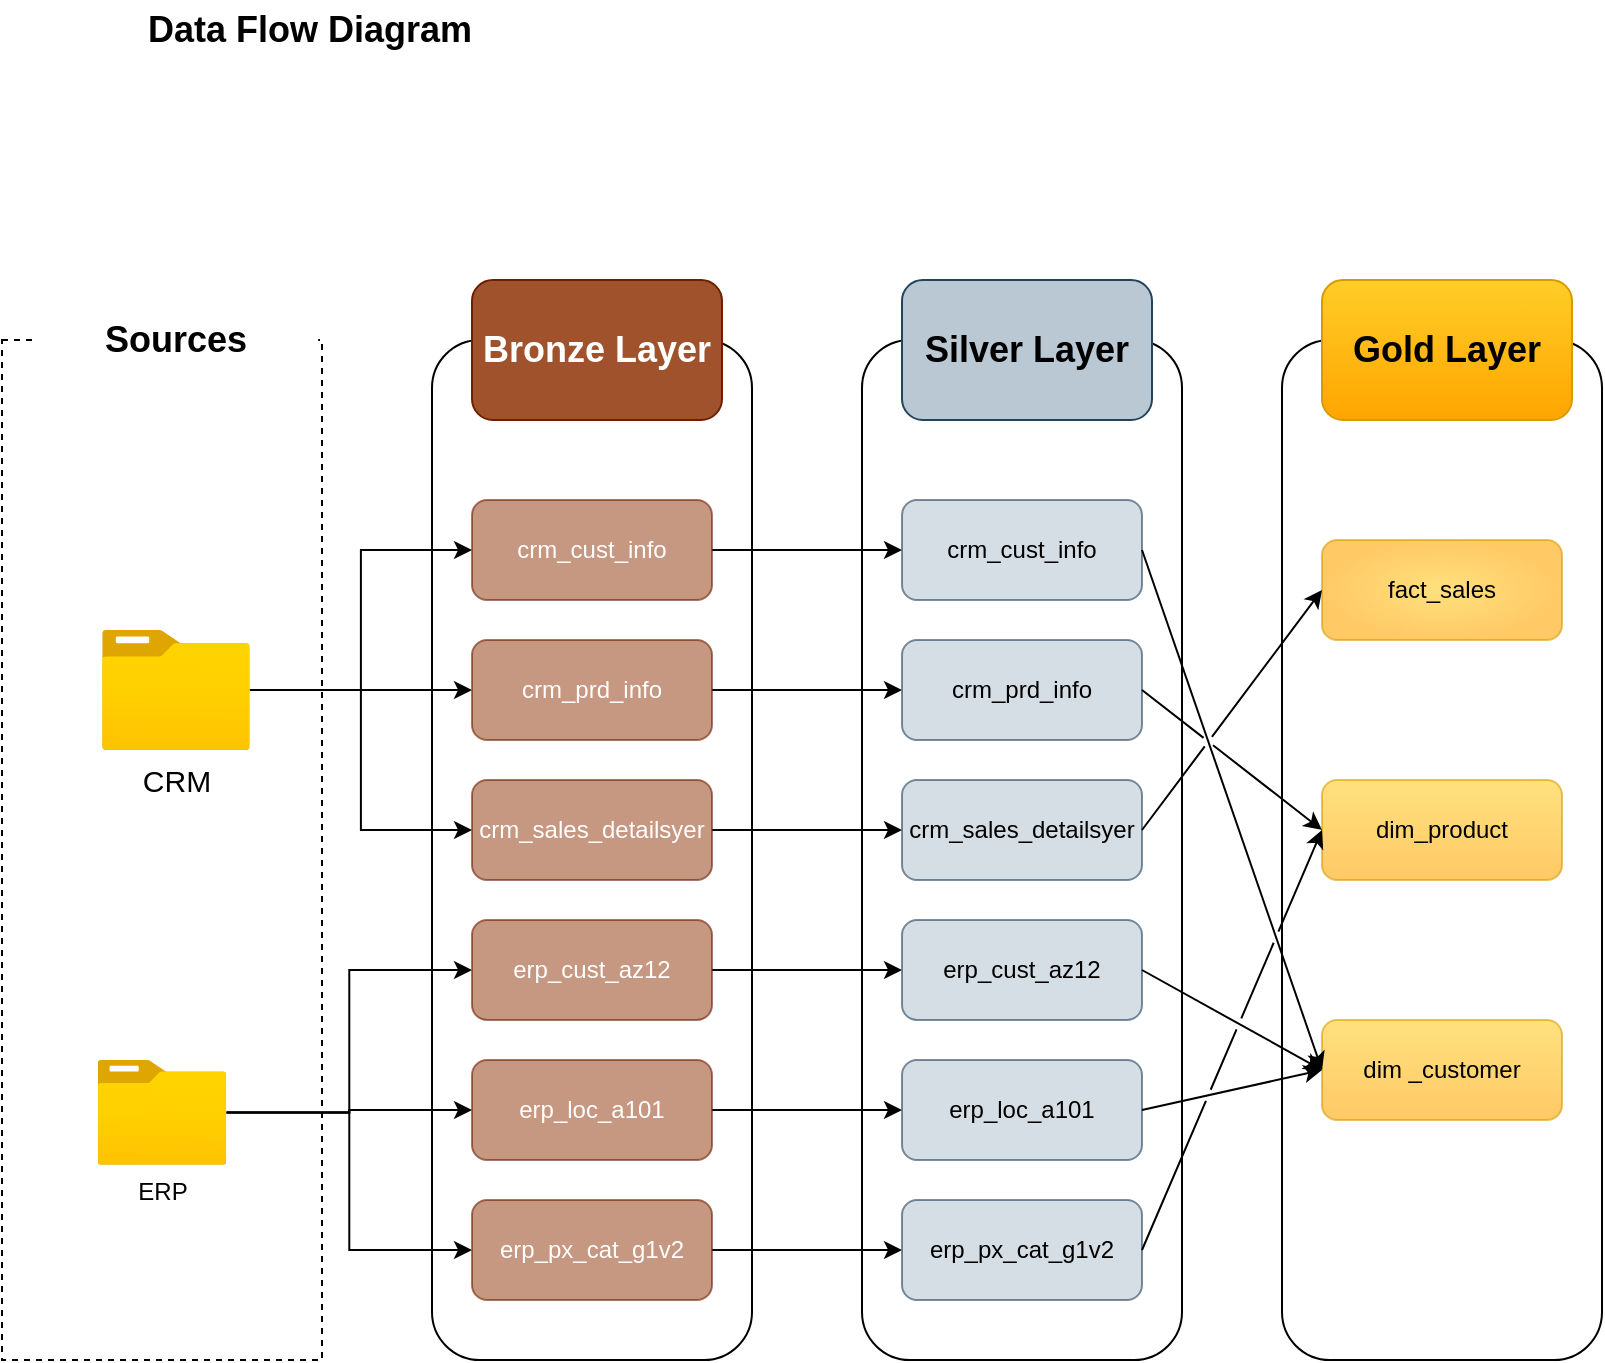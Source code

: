 <mxfile version="27.0.5">
  <diagram name="Page-1" id="dPFuvmgrjXOySzVUigtR">
    <mxGraphModel dx="683" dy="1545" grid="1" gridSize="10" guides="1" tooltips="1" connect="1" arrows="1" fold="1" page="1" pageScale="1" pageWidth="850" pageHeight="1100" math="0" shadow="0">
      <root>
        <mxCell id="0" />
        <mxCell id="1" parent="0" />
        <mxCell id="yJhOc1XDKbfNQt-mzzmm-2" value="" style="rounded=0;whiteSpace=wrap;html=1;dashed=1;fillColor=none;" parent="1" vertex="1">
          <mxGeometry x="30" y="270" width="160" height="510" as="geometry" />
        </mxCell>
        <mxCell id="yJhOc1XDKbfNQt-mzzmm-4" value="&lt;font style=&quot;font-size: 18px;&quot;&gt;&lt;b&gt;Sources&lt;/b&gt;&lt;/font&gt;" style="rounded=1;whiteSpace=wrap;html=1;fillColor=default;strokeColor=none;" parent="1" vertex="1">
          <mxGeometry x="45.84" y="230" width="142.25" height="80" as="geometry" />
        </mxCell>
        <mxCell id="yJhOc1XDKbfNQt-mzzmm-24" style="edgeStyle=orthogonalEdgeStyle;rounded=0;orthogonalLoop=1;jettySize=auto;html=1;entryX=0;entryY=0.5;entryDx=0;entryDy=0;" parent="1" source="yJhOc1XDKbfNQt-mzzmm-5" target="yJhOc1XDKbfNQt-mzzmm-15" edge="1">
          <mxGeometry relative="1" as="geometry" />
        </mxCell>
        <mxCell id="yJhOc1XDKbfNQt-mzzmm-25" style="edgeStyle=orthogonalEdgeStyle;rounded=0;orthogonalLoop=1;jettySize=auto;html=1;entryX=0;entryY=0.5;entryDx=0;entryDy=0;" parent="1" source="yJhOc1XDKbfNQt-mzzmm-5" target="yJhOc1XDKbfNQt-mzzmm-13" edge="1">
          <mxGeometry relative="1" as="geometry" />
        </mxCell>
        <mxCell id="yJhOc1XDKbfNQt-mzzmm-26" style="edgeStyle=orthogonalEdgeStyle;rounded=0;orthogonalLoop=1;jettySize=auto;html=1;" parent="1" source="yJhOc1XDKbfNQt-mzzmm-5" target="yJhOc1XDKbfNQt-mzzmm-14" edge="1">
          <mxGeometry relative="1" as="geometry" />
        </mxCell>
        <mxCell id="yJhOc1XDKbfNQt-mzzmm-5" value="&lt;span style=&quot;font-size: 15px;&quot;&gt;CRM&lt;/span&gt;" style="image;aspect=fixed;html=1;points=[];align=center;fontSize=12;image=img/lib/azure2/general/Folder_Blank.svg;" parent="1" vertex="1">
          <mxGeometry x="80" y="415" width="73.93" height="60" as="geometry" />
        </mxCell>
        <mxCell id="yJhOc1XDKbfNQt-mzzmm-19" style="edgeStyle=orthogonalEdgeStyle;rounded=0;orthogonalLoop=1;jettySize=auto;html=1;entryX=0;entryY=0.5;entryDx=0;entryDy=0;" parent="1" source="yJhOc1XDKbfNQt-mzzmm-6" target="yJhOc1XDKbfNQt-mzzmm-16" edge="1">
          <mxGeometry relative="1" as="geometry" />
        </mxCell>
        <mxCell id="yJhOc1XDKbfNQt-mzzmm-20" style="edgeStyle=orthogonalEdgeStyle;rounded=0;orthogonalLoop=1;jettySize=auto;html=1;" parent="1" source="yJhOc1XDKbfNQt-mzzmm-6" target="yJhOc1XDKbfNQt-mzzmm-17" edge="1">
          <mxGeometry relative="1" as="geometry" />
        </mxCell>
        <mxCell id="yJhOc1XDKbfNQt-mzzmm-21" style="edgeStyle=orthogonalEdgeStyle;rounded=0;orthogonalLoop=1;jettySize=auto;html=1;entryX=0;entryY=0.5;entryDx=0;entryDy=0;" parent="1" source="yJhOc1XDKbfNQt-mzzmm-6" target="yJhOc1XDKbfNQt-mzzmm-18" edge="1">
          <mxGeometry relative="1" as="geometry" />
        </mxCell>
        <mxCell id="yJhOc1XDKbfNQt-mzzmm-6" value="ERP" style="image;aspect=fixed;html=1;points=[];align=center;fontSize=12;image=img/lib/azure2/general/Folder_Blank.svg;" parent="1" vertex="1">
          <mxGeometry x="77.75" y="630" width="64.5" height="52.35" as="geometry" />
        </mxCell>
        <mxCell id="yJhOc1XDKbfNQt-mzzmm-7" value="&lt;b&gt;&lt;font style=&quot;font-size: 18px;&quot;&gt;Data Flow Diagram&lt;/font&gt;&lt;/b&gt;" style="text;html=1;align=center;verticalAlign=middle;whiteSpace=wrap;rounded=0;" parent="1" vertex="1">
          <mxGeometry x="40" y="100" width="287.53" height="30" as="geometry" />
        </mxCell>
        <mxCell id="yJhOc1XDKbfNQt-mzzmm-8" value="" style="rounded=1;whiteSpace=wrap;html=1;fillColor=none;" parent="1" vertex="1">
          <mxGeometry x="245" y="270" width="160" height="510" as="geometry" />
        </mxCell>
        <mxCell id="yJhOc1XDKbfNQt-mzzmm-9" value="" style="rounded=1;whiteSpace=wrap;html=1;fillColor=none;" parent="1" vertex="1">
          <mxGeometry x="460" y="270" width="160" height="510" as="geometry" />
        </mxCell>
        <mxCell id="yJhOc1XDKbfNQt-mzzmm-12" value="&lt;font style=&quot;font-size: 18px;&quot;&gt;&lt;b&gt;Bronze Layer&lt;/b&gt;&lt;/font&gt;" style="rounded=1;whiteSpace=wrap;html=1;fillColor=#a0522d;strokeColor=#6D1F00;fontColor=#ffffff;" parent="1" vertex="1">
          <mxGeometry x="265" y="240" width="125" height="70" as="geometry" />
        </mxCell>
        <mxCell id="ypdNgtZzwoUppZ_NjsDb-8" style="edgeStyle=orthogonalEdgeStyle;rounded=0;orthogonalLoop=1;jettySize=auto;html=1;" parent="1" source="yJhOc1XDKbfNQt-mzzmm-13" target="ypdNgtZzwoUppZ_NjsDb-2" edge="1">
          <mxGeometry relative="1" as="geometry" />
        </mxCell>
        <mxCell id="yJhOc1XDKbfNQt-mzzmm-13" value="crm_cust_info" style="rounded=1;whiteSpace=wrap;html=1;fillColor=#a0522d;fontColor=#ffffff;strokeColor=#6D1F00;fillStyle=auto;glass=0;shadow=0;gradientDirection=radial;opacity=60;" parent="1" vertex="1">
          <mxGeometry x="265" y="350" width="120" height="50" as="geometry" />
        </mxCell>
        <mxCell id="ypdNgtZzwoUppZ_NjsDb-9" style="edgeStyle=orthogonalEdgeStyle;rounded=0;orthogonalLoop=1;jettySize=auto;html=1;" parent="1" source="yJhOc1XDKbfNQt-mzzmm-14" target="ypdNgtZzwoUppZ_NjsDb-3" edge="1">
          <mxGeometry relative="1" as="geometry" />
        </mxCell>
        <mxCell id="yJhOc1XDKbfNQt-mzzmm-14" value="crm_prd_info" style="rounded=1;whiteSpace=wrap;html=1;fillColor=#a0522d;fontColor=#ffffff;strokeColor=#6D1F00;opacity=60;" parent="1" vertex="1">
          <mxGeometry x="265" y="420" width="120" height="50" as="geometry" />
        </mxCell>
        <mxCell id="ypdNgtZzwoUppZ_NjsDb-10" style="edgeStyle=orthogonalEdgeStyle;rounded=0;orthogonalLoop=1;jettySize=auto;html=1;" parent="1" source="yJhOc1XDKbfNQt-mzzmm-15" target="ypdNgtZzwoUppZ_NjsDb-4" edge="1">
          <mxGeometry relative="1" as="geometry" />
        </mxCell>
        <mxCell id="yJhOc1XDKbfNQt-mzzmm-15" value="crm_sales_detailsyer" style="rounded=1;whiteSpace=wrap;html=1;fillColor=#a0522d;fontColor=#ffffff;strokeColor=#6D1F00;opacity=60;" parent="1" vertex="1">
          <mxGeometry x="265" y="490" width="120" height="50" as="geometry" />
        </mxCell>
        <mxCell id="ypdNgtZzwoUppZ_NjsDb-11" style="edgeStyle=orthogonalEdgeStyle;rounded=0;orthogonalLoop=1;jettySize=auto;html=1;entryX=0;entryY=0.5;entryDx=0;entryDy=0;" parent="1" source="yJhOc1XDKbfNQt-mzzmm-16" target="ypdNgtZzwoUppZ_NjsDb-5" edge="1">
          <mxGeometry relative="1" as="geometry" />
        </mxCell>
        <mxCell id="yJhOc1XDKbfNQt-mzzmm-16" value="erp_cust_az12" style="rounded=1;whiteSpace=wrap;html=1;fillColor=#a0522d;fontColor=#ffffff;strokeColor=#6D1F00;opacity=60;" parent="1" vertex="1">
          <mxGeometry x="265" y="560" width="120" height="50" as="geometry" />
        </mxCell>
        <mxCell id="ypdNgtZzwoUppZ_NjsDb-12" style="edgeStyle=orthogonalEdgeStyle;rounded=0;orthogonalLoop=1;jettySize=auto;html=1;entryX=0;entryY=0.5;entryDx=0;entryDy=0;" parent="1" source="yJhOc1XDKbfNQt-mzzmm-17" target="ypdNgtZzwoUppZ_NjsDb-6" edge="1">
          <mxGeometry relative="1" as="geometry" />
        </mxCell>
        <mxCell id="yJhOc1XDKbfNQt-mzzmm-17" value="erp_loc_a101" style="rounded=1;whiteSpace=wrap;html=1;fillColor=#a0522d;fontColor=#ffffff;strokeColor=#6D1F00;opacity=60;" parent="1" vertex="1">
          <mxGeometry x="265" y="630" width="120" height="50" as="geometry" />
        </mxCell>
        <mxCell id="ypdNgtZzwoUppZ_NjsDb-13" style="edgeStyle=orthogonalEdgeStyle;rounded=0;orthogonalLoop=1;jettySize=auto;html=1;" parent="1" source="yJhOc1XDKbfNQt-mzzmm-18" target="ypdNgtZzwoUppZ_NjsDb-7" edge="1">
          <mxGeometry relative="1" as="geometry" />
        </mxCell>
        <mxCell id="yJhOc1XDKbfNQt-mzzmm-18" value="erp_px_cat_g1v2" style="rounded=1;whiteSpace=wrap;html=1;fillColor=#a0522d;fontColor=#ffffff;strokeColor=#6D1F00;opacity=60;" parent="1" vertex="1">
          <mxGeometry x="265" y="700" width="120" height="50" as="geometry" />
        </mxCell>
        <mxCell id="ypdNgtZzwoUppZ_NjsDb-1" value="&lt;font style=&quot;font-size: 18px;&quot;&gt;&lt;b&gt;Silver Layer&lt;/b&gt;&lt;/font&gt;" style="rounded=1;whiteSpace=wrap;html=1;fillColor=#bac8d3;strokeColor=#23445d;" parent="1" vertex="1">
          <mxGeometry x="480" y="240" width="125" height="70" as="geometry" />
        </mxCell>
        <mxCell id="ypdNgtZzwoUppZ_NjsDb-2" value="crm_cust_info" style="rounded=1;whiteSpace=wrap;html=1;fillColor=#bac8d3;strokeColor=#23445d;fillStyle=auto;glass=0;shadow=0;gradientDirection=radial;opacity=60;" parent="1" vertex="1">
          <mxGeometry x="480" y="350" width="120" height="50" as="geometry" />
        </mxCell>
        <mxCell id="ypdNgtZzwoUppZ_NjsDb-3" value="crm_prd_info" style="rounded=1;whiteSpace=wrap;html=1;fillColor=#bac8d3;strokeColor=#23445d;opacity=60;" parent="1" vertex="1">
          <mxGeometry x="480" y="420" width="120" height="50" as="geometry" />
        </mxCell>
        <mxCell id="ypdNgtZzwoUppZ_NjsDb-4" value="crm_sales_detailsyer" style="rounded=1;whiteSpace=wrap;html=1;fillColor=#bac8d3;strokeColor=#23445d;opacity=60;" parent="1" vertex="1">
          <mxGeometry x="480" y="490" width="120" height="50" as="geometry" />
        </mxCell>
        <mxCell id="ypdNgtZzwoUppZ_NjsDb-5" value="erp_cust_az12" style="rounded=1;whiteSpace=wrap;html=1;fillColor=#bac8d3;strokeColor=#23445d;opacity=60;" parent="1" vertex="1">
          <mxGeometry x="480" y="560" width="120" height="50" as="geometry" />
        </mxCell>
        <mxCell id="ypdNgtZzwoUppZ_NjsDb-6" value="erp_loc_a101" style="rounded=1;whiteSpace=wrap;html=1;fillColor=#bac8d3;strokeColor=#23445d;opacity=60;" parent="1" vertex="1">
          <mxGeometry x="480" y="630" width="120" height="50" as="geometry" />
        </mxCell>
        <mxCell id="ypdNgtZzwoUppZ_NjsDb-7" value="erp_px_cat_g1v2" style="rounded=1;whiteSpace=wrap;html=1;fillColor=#bac8d3;strokeColor=#23445d;opacity=60;" parent="1" vertex="1">
          <mxGeometry x="480" y="700" width="120" height="50" as="geometry" />
        </mxCell>
        <mxCell id="ZJUrBynRFCWYLArIzyNb-1" value="" style="rounded=1;whiteSpace=wrap;html=1;fillColor=none;" vertex="1" parent="1">
          <mxGeometry x="670" y="270" width="160" height="510" as="geometry" />
        </mxCell>
        <mxCell id="ZJUrBynRFCWYLArIzyNb-2" value="&lt;font style=&quot;font-size: 18px;&quot;&gt;&lt;b&gt;Gold Layer&lt;/b&gt;&lt;/font&gt;" style="rounded=1;whiteSpace=wrap;html=1;fillColor=#ffcd28;strokeColor=#d79b00;gradientColor=#ffa500;" vertex="1" parent="1">
          <mxGeometry x="690" y="240" width="125" height="70" as="geometry" />
        </mxCell>
        <mxCell id="ZJUrBynRFCWYLArIzyNb-3" value="fact_sales" style="rounded=1;whiteSpace=wrap;html=1;fillColor=#ffcd28;strokeColor=#d79b00;fillStyle=auto;glass=0;shadow=0;gradientDirection=radial;opacity=60;gradientColor=#ffa500;" vertex="1" parent="1">
          <mxGeometry x="690" y="370" width="120" height="50" as="geometry" />
        </mxCell>
        <mxCell id="ZJUrBynRFCWYLArIzyNb-4" value="dim_product" style="rounded=1;whiteSpace=wrap;html=1;fillColor=#ffcd28;strokeColor=#d79b00;opacity=60;gradientColor=#ffa500;" vertex="1" parent="1">
          <mxGeometry x="690" y="490" width="120" height="50" as="geometry" />
        </mxCell>
        <mxCell id="ZJUrBynRFCWYLArIzyNb-5" value="dim _customer" style="rounded=1;whiteSpace=wrap;html=1;fillColor=#ffcd28;strokeColor=#d79b00;opacity=60;gradientColor=#ffa500;" vertex="1" parent="1">
          <mxGeometry x="690" y="610" width="120" height="50" as="geometry" />
        </mxCell>
        <mxCell id="ZJUrBynRFCWYLArIzyNb-18" value="" style="endArrow=classic;html=1;rounded=0;exitX=1;exitY=0.5;exitDx=0;exitDy=0;entryX=0;entryY=0.5;entryDx=0;entryDy=0;jumpStyle=gap;" edge="1" parent="1" source="ypdNgtZzwoUppZ_NjsDb-2" target="ZJUrBynRFCWYLArIzyNb-5">
          <mxGeometry width="50" height="50" relative="1" as="geometry">
            <mxPoint x="690" y="360" as="sourcePoint" />
            <mxPoint x="740" y="310" as="targetPoint" />
          </mxGeometry>
        </mxCell>
        <mxCell id="ZJUrBynRFCWYLArIzyNb-19" value="" style="endArrow=classic;html=1;rounded=0;exitX=1;exitY=0.5;exitDx=0;exitDy=0;entryX=0;entryY=0.5;entryDx=0;entryDy=0;jumpStyle=gap;" edge="1" parent="1" source="ypdNgtZzwoUppZ_NjsDb-3" target="ZJUrBynRFCWYLArIzyNb-4">
          <mxGeometry width="50" height="50" relative="1" as="geometry">
            <mxPoint x="690" y="360" as="sourcePoint" />
            <mxPoint x="740" y="310" as="targetPoint" />
          </mxGeometry>
        </mxCell>
        <mxCell id="ZJUrBynRFCWYLArIzyNb-20" value="" style="endArrow=classic;html=1;rounded=0;exitX=1;exitY=0.5;exitDx=0;exitDy=0;entryX=0;entryY=0.5;entryDx=0;entryDy=0;jumpStyle=gap;" edge="1" parent="1" source="ypdNgtZzwoUppZ_NjsDb-4" target="ZJUrBynRFCWYLArIzyNb-3">
          <mxGeometry width="50" height="50" relative="1" as="geometry">
            <mxPoint x="690" y="360" as="sourcePoint" />
            <mxPoint x="740" y="310" as="targetPoint" />
          </mxGeometry>
        </mxCell>
        <mxCell id="ZJUrBynRFCWYLArIzyNb-21" value="" style="endArrow=classic;html=1;rounded=0;exitX=1;exitY=0.5;exitDx=0;exitDy=0;entryX=0;entryY=0.5;entryDx=0;entryDy=0;jumpStyle=gap;" edge="1" parent="1" source="ypdNgtZzwoUppZ_NjsDb-5" target="ZJUrBynRFCWYLArIzyNb-5">
          <mxGeometry width="50" height="50" relative="1" as="geometry">
            <mxPoint x="690" y="360" as="sourcePoint" />
            <mxPoint x="740" y="310" as="targetPoint" />
          </mxGeometry>
        </mxCell>
        <mxCell id="ZJUrBynRFCWYLArIzyNb-22" value="" style="endArrow=classic;html=1;rounded=0;exitX=1;exitY=0.5;exitDx=0;exitDy=0;entryX=0;entryY=0.5;entryDx=0;entryDy=0;jumpStyle=gap;" edge="1" parent="1" source="ypdNgtZzwoUppZ_NjsDb-6" target="ZJUrBynRFCWYLArIzyNb-5">
          <mxGeometry width="50" height="50" relative="1" as="geometry">
            <mxPoint x="690" y="360" as="sourcePoint" />
            <mxPoint x="740" y="310" as="targetPoint" />
          </mxGeometry>
        </mxCell>
        <mxCell id="ZJUrBynRFCWYLArIzyNb-23" value="" style="endArrow=classic;html=1;rounded=0;exitX=1;exitY=0.5;exitDx=0;exitDy=0;entryX=0;entryY=0.5;entryDx=0;entryDy=0;jumpStyle=gap;" edge="1" parent="1" source="ypdNgtZzwoUppZ_NjsDb-7" target="ZJUrBynRFCWYLArIzyNb-4">
          <mxGeometry width="50" height="50" relative="1" as="geometry">
            <mxPoint x="690" y="360" as="sourcePoint" />
            <mxPoint x="740" y="310" as="targetPoint" />
          </mxGeometry>
        </mxCell>
      </root>
    </mxGraphModel>
  </diagram>
</mxfile>
